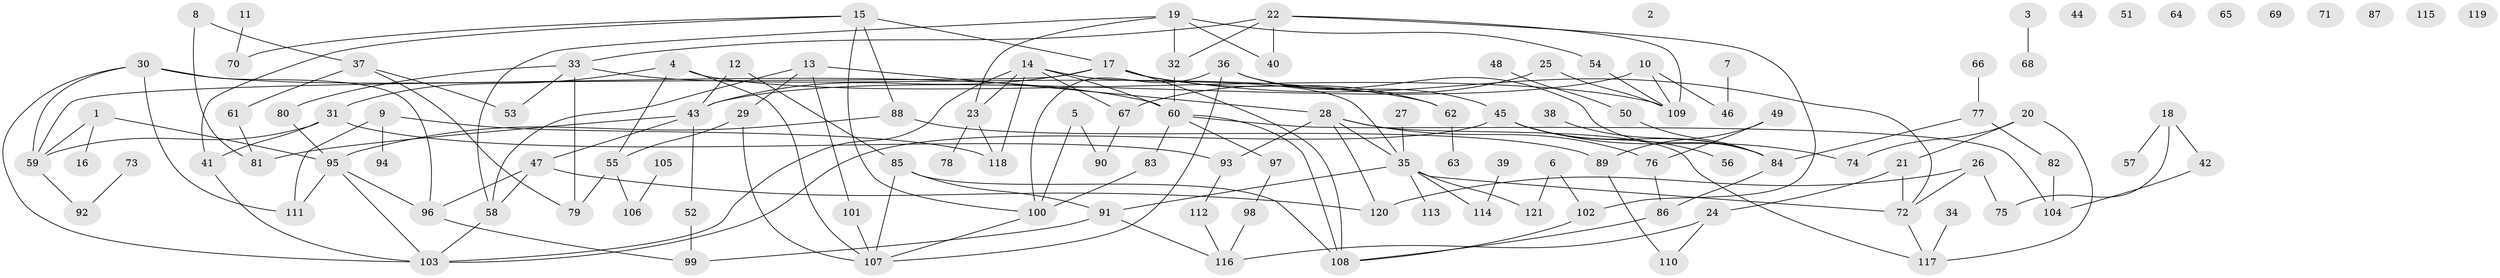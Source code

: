 // Generated by graph-tools (version 1.1) at 2025/49/03/09/25 03:49:04]
// undirected, 121 vertices, 167 edges
graph export_dot {
graph [start="1"]
  node [color=gray90,style=filled];
  1;
  2;
  3;
  4;
  5;
  6;
  7;
  8;
  9;
  10;
  11;
  12;
  13;
  14;
  15;
  16;
  17;
  18;
  19;
  20;
  21;
  22;
  23;
  24;
  25;
  26;
  27;
  28;
  29;
  30;
  31;
  32;
  33;
  34;
  35;
  36;
  37;
  38;
  39;
  40;
  41;
  42;
  43;
  44;
  45;
  46;
  47;
  48;
  49;
  50;
  51;
  52;
  53;
  54;
  55;
  56;
  57;
  58;
  59;
  60;
  61;
  62;
  63;
  64;
  65;
  66;
  67;
  68;
  69;
  70;
  71;
  72;
  73;
  74;
  75;
  76;
  77;
  78;
  79;
  80;
  81;
  82;
  83;
  84;
  85;
  86;
  87;
  88;
  89;
  90;
  91;
  92;
  93;
  94;
  95;
  96;
  97;
  98;
  99;
  100;
  101;
  102;
  103;
  104;
  105;
  106;
  107;
  108;
  109;
  110;
  111;
  112;
  113;
  114;
  115;
  116;
  117;
  118;
  119;
  120;
  121;
  1 -- 16;
  1 -- 59;
  1 -- 95;
  3 -- 68;
  4 -- 31;
  4 -- 55;
  4 -- 107;
  4 -- 109;
  5 -- 90;
  5 -- 100;
  6 -- 102;
  6 -- 121;
  7 -- 46;
  8 -- 37;
  8 -- 81;
  9 -- 94;
  9 -- 111;
  9 -- 118;
  10 -- 43;
  10 -- 46;
  10 -- 109;
  11 -- 70;
  12 -- 43;
  12 -- 85;
  13 -- 28;
  13 -- 29;
  13 -- 58;
  13 -- 101;
  14 -- 23;
  14 -- 35;
  14 -- 60;
  14 -- 67;
  14 -- 103;
  14 -- 118;
  15 -- 17;
  15 -- 41;
  15 -- 70;
  15 -- 88;
  15 -- 100;
  17 -- 43;
  17 -- 59;
  17 -- 62;
  17 -- 72;
  17 -- 108;
  18 -- 42;
  18 -- 57;
  18 -- 75;
  19 -- 23;
  19 -- 32;
  19 -- 40;
  19 -- 54;
  19 -- 58;
  20 -- 21;
  20 -- 74;
  20 -- 117;
  21 -- 24;
  21 -- 72;
  22 -- 32;
  22 -- 33;
  22 -- 40;
  22 -- 102;
  22 -- 109;
  23 -- 78;
  23 -- 118;
  24 -- 110;
  24 -- 116;
  25 -- 67;
  25 -- 109;
  26 -- 72;
  26 -- 75;
  26 -- 120;
  27 -- 35;
  28 -- 35;
  28 -- 76;
  28 -- 93;
  28 -- 117;
  28 -- 120;
  29 -- 55;
  29 -- 107;
  30 -- 59;
  30 -- 60;
  30 -- 96;
  30 -- 103;
  30 -- 111;
  31 -- 41;
  31 -- 59;
  31 -- 93;
  32 -- 60;
  33 -- 53;
  33 -- 62;
  33 -- 79;
  33 -- 80;
  34 -- 117;
  35 -- 72;
  35 -- 91;
  35 -- 113;
  35 -- 114;
  35 -- 121;
  36 -- 45;
  36 -- 84;
  36 -- 100;
  36 -- 107;
  37 -- 53;
  37 -- 61;
  37 -- 79;
  38 -- 84;
  39 -- 114;
  41 -- 103;
  42 -- 104;
  43 -- 47;
  43 -- 52;
  43 -- 81;
  45 -- 56;
  45 -- 74;
  45 -- 84;
  45 -- 103;
  47 -- 58;
  47 -- 96;
  47 -- 120;
  48 -- 50;
  49 -- 76;
  49 -- 89;
  50 -- 84;
  52 -- 99;
  54 -- 109;
  55 -- 79;
  55 -- 106;
  58 -- 103;
  59 -- 92;
  60 -- 83;
  60 -- 97;
  60 -- 104;
  60 -- 108;
  61 -- 81;
  62 -- 63;
  66 -- 77;
  67 -- 90;
  72 -- 117;
  73 -- 92;
  76 -- 86;
  77 -- 82;
  77 -- 84;
  80 -- 95;
  82 -- 104;
  83 -- 100;
  84 -- 86;
  85 -- 91;
  85 -- 107;
  85 -- 108;
  86 -- 108;
  88 -- 89;
  88 -- 95;
  89 -- 110;
  91 -- 99;
  91 -- 116;
  93 -- 112;
  95 -- 96;
  95 -- 103;
  95 -- 111;
  96 -- 99;
  97 -- 98;
  98 -- 116;
  100 -- 107;
  101 -- 107;
  102 -- 108;
  105 -- 106;
  112 -- 116;
}
